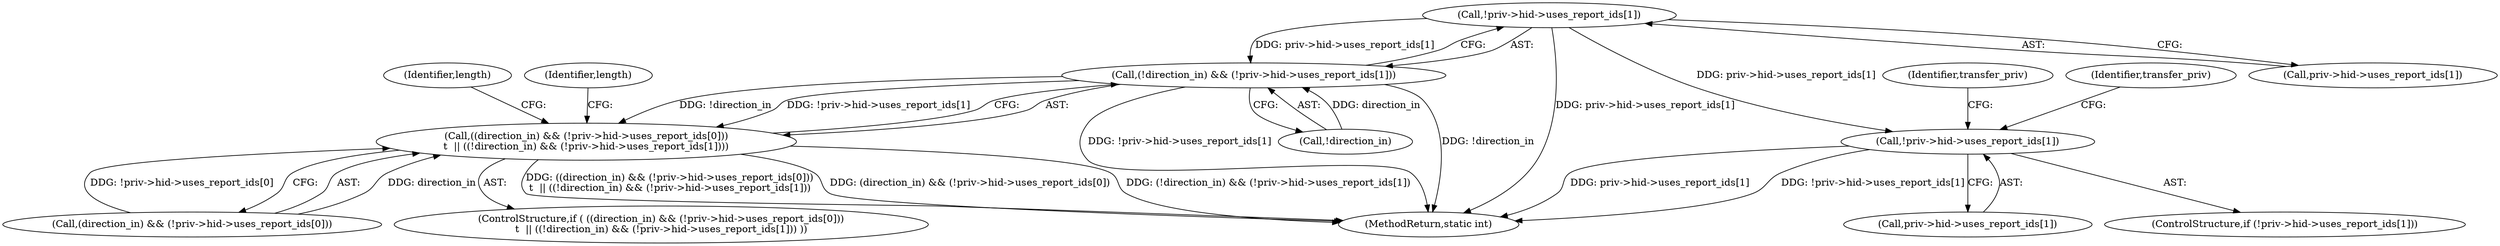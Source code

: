 digraph "1_Chrome_ac149a8d4371c0e01e0934fdd57b09e86f96b5b9_24@pointer" {
"1000241" [label="(Call,!priv->hid->uses_report_ids[1])"];
"1000238" [label="(Call,(!direction_in) && (!priv->hid->uses_report_ids[1]))"];
"1000227" [label="(Call,((direction_in) && (!priv->hid->uses_report_ids[0]))\n\t  || ((!direction_in) && (!priv->hid->uses_report_ids[1])))"];
"1000322" [label="(Call,!priv->hid->uses_report_ids[1])"];
"1000242" [label="(Call,priv->hid->uses_report_ids[1])"];
"1000238" [label="(Call,(!direction_in) && (!priv->hid->uses_report_ids[1]))"];
"1000227" [label="(Call,((direction_in) && (!priv->hid->uses_report_ids[0]))\n\t  || ((!direction_in) && (!priv->hid->uses_report_ids[1])))"];
"1000323" [label="(Call,priv->hid->uses_report_ids[1])"];
"1000239" [label="(Call,!direction_in)"];
"1000321" [label="(ControlStructure,if (!priv->hid->uses_report_ids[1]))"];
"1000228" [label="(Call,(direction_in) && (!priv->hid->uses_report_ids[0]))"];
"1000334" [label="(Identifier,transfer_priv)"];
"1000260" [label="(Identifier,length)"];
"1000347" [label="(Identifier,transfer_priv)"];
"1000322" [label="(Call,!priv->hid->uses_report_ids[1])"];
"1000251" [label="(Identifier,length)"];
"1000226" [label="(ControlStructure,if ( ((direction_in) && (!priv->hid->uses_report_ids[0]))\n\t  || ((!direction_in) && (!priv->hid->uses_report_ids[1])) ))"];
"1000463" [label="(MethodReturn,static int)"];
"1000241" [label="(Call,!priv->hid->uses_report_ids[1])"];
"1000241" -> "1000238"  [label="AST: "];
"1000241" -> "1000242"  [label="CFG: "];
"1000242" -> "1000241"  [label="AST: "];
"1000238" -> "1000241"  [label="CFG: "];
"1000241" -> "1000463"  [label="DDG: priv->hid->uses_report_ids[1]"];
"1000241" -> "1000238"  [label="DDG: priv->hid->uses_report_ids[1]"];
"1000241" -> "1000322"  [label="DDG: priv->hid->uses_report_ids[1]"];
"1000238" -> "1000227"  [label="AST: "];
"1000238" -> "1000239"  [label="CFG: "];
"1000239" -> "1000238"  [label="AST: "];
"1000227" -> "1000238"  [label="CFG: "];
"1000238" -> "1000463"  [label="DDG: !direction_in"];
"1000238" -> "1000463"  [label="DDG: !priv->hid->uses_report_ids[1]"];
"1000238" -> "1000227"  [label="DDG: !direction_in"];
"1000238" -> "1000227"  [label="DDG: !priv->hid->uses_report_ids[1]"];
"1000239" -> "1000238"  [label="DDG: direction_in"];
"1000227" -> "1000226"  [label="AST: "];
"1000227" -> "1000228"  [label="CFG: "];
"1000228" -> "1000227"  [label="AST: "];
"1000251" -> "1000227"  [label="CFG: "];
"1000260" -> "1000227"  [label="CFG: "];
"1000227" -> "1000463"  [label="DDG: ((direction_in) && (!priv->hid->uses_report_ids[0]))\n\t  || ((!direction_in) && (!priv->hid->uses_report_ids[1]))"];
"1000227" -> "1000463"  [label="DDG: (direction_in) && (!priv->hid->uses_report_ids[0])"];
"1000227" -> "1000463"  [label="DDG: (!direction_in) && (!priv->hid->uses_report_ids[1])"];
"1000228" -> "1000227"  [label="DDG: direction_in"];
"1000228" -> "1000227"  [label="DDG: !priv->hid->uses_report_ids[0]"];
"1000322" -> "1000321"  [label="AST: "];
"1000322" -> "1000323"  [label="CFG: "];
"1000323" -> "1000322"  [label="AST: "];
"1000334" -> "1000322"  [label="CFG: "];
"1000347" -> "1000322"  [label="CFG: "];
"1000322" -> "1000463"  [label="DDG: !priv->hid->uses_report_ids[1]"];
"1000322" -> "1000463"  [label="DDG: priv->hid->uses_report_ids[1]"];
}
